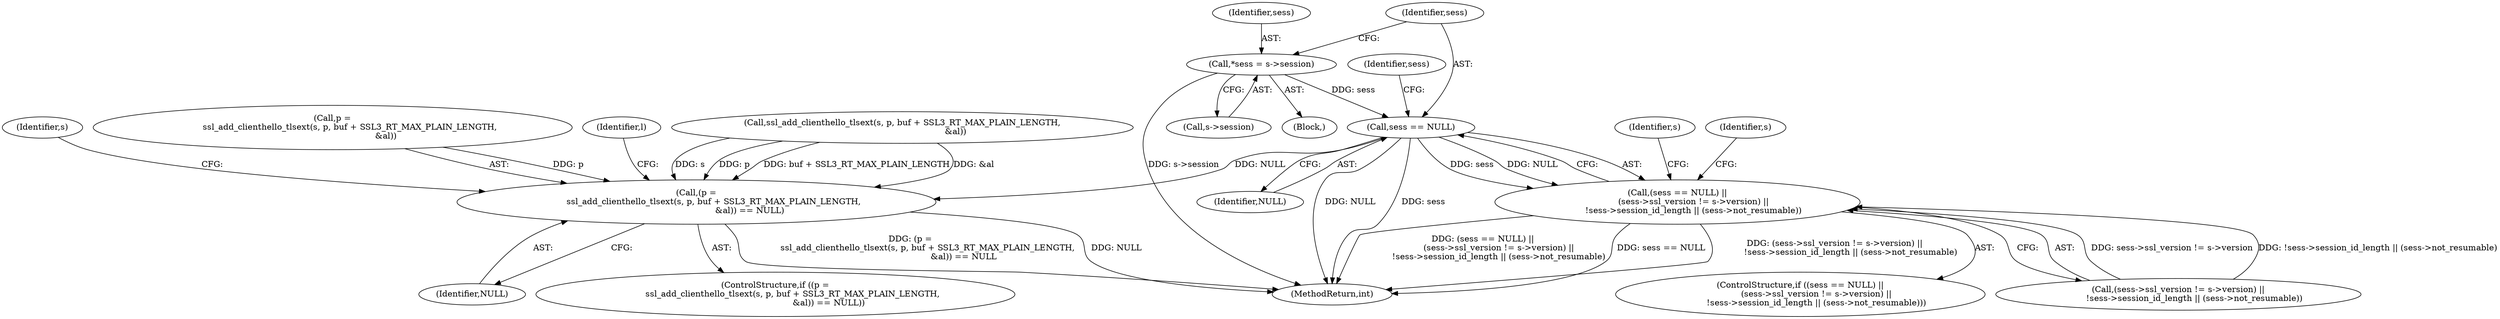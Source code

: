 digraph "0_openssl_e1b568dd2462f7cacf98f3d117936c34e2849a6b@pointer" {
"1000149" [label="(Call,*sess = s->session)"];
"1000156" [label="(Call,sess == NULL)"];
"1000155" [label="(Call,(sess == NULL) ||\n            (sess->ssl_version != s->version) ||\n            !sess->session_id_length || (sess->not_resumable))"];
"1000509" [label="(Call,(p =\n             ssl_add_clienthello_tlsext(s, p, buf + SSL3_RT_MAX_PLAIN_LENGTH,\n                                        &al)) == NULL)"];
"1000150" [label="(Identifier,sess)"];
"1000162" [label="(Identifier,sess)"];
"1000509" [label="(Call,(p =\n             ssl_add_clienthello_tlsext(s, p, buf + SSL3_RT_MAX_PLAIN_LENGTH,\n                                        &al)) == NULL)"];
"1000520" [label="(Identifier,NULL)"];
"1000159" [label="(Call,(sess->ssl_version != s->version) ||\n            !sess->session_id_length || (sess->not_resumable))"];
"1000179" [label="(Identifier,s)"];
"1000154" [label="(ControlStructure,if ((sess == NULL) ||\n            (sess->ssl_version != s->version) ||\n            !sess->session_id_length || (sess->not_resumable)))"];
"1000158" [label="(Identifier,NULL)"];
"1000531" [label="(Identifier,l)"];
"1000508" [label="(ControlStructure,if ((p =\n             ssl_add_clienthello_tlsext(s, p, buf + SSL3_RT_MAX_PLAIN_LENGTH,\n                                        &al)) == NULL))"];
"1000155" [label="(Call,(sess == NULL) ||\n            (sess->ssl_version != s->version) ||\n            !sess->session_id_length || (sess->not_resumable))"];
"1000512" [label="(Call,ssl_add_clienthello_tlsext(s, p, buf + SSL3_RT_MAX_PLAIN_LENGTH,\n                                        &al))"];
"1000147" [label="(Block,)"];
"1000186" [label="(Identifier,s)"];
"1000151" [label="(Call,s->session)"];
"1000551" [label="(MethodReturn,int)"];
"1000157" [label="(Identifier,sess)"];
"1000523" [label="(Identifier,s)"];
"1000149" [label="(Call,*sess = s->session)"];
"1000510" [label="(Call,p =\n             ssl_add_clienthello_tlsext(s, p, buf + SSL3_RT_MAX_PLAIN_LENGTH,\n                                        &al))"];
"1000156" [label="(Call,sess == NULL)"];
"1000149" -> "1000147"  [label="AST: "];
"1000149" -> "1000151"  [label="CFG: "];
"1000150" -> "1000149"  [label="AST: "];
"1000151" -> "1000149"  [label="AST: "];
"1000157" -> "1000149"  [label="CFG: "];
"1000149" -> "1000551"  [label="DDG: s->session"];
"1000149" -> "1000156"  [label="DDG: sess"];
"1000156" -> "1000155"  [label="AST: "];
"1000156" -> "1000158"  [label="CFG: "];
"1000157" -> "1000156"  [label="AST: "];
"1000158" -> "1000156"  [label="AST: "];
"1000162" -> "1000156"  [label="CFG: "];
"1000155" -> "1000156"  [label="CFG: "];
"1000156" -> "1000551"  [label="DDG: sess"];
"1000156" -> "1000551"  [label="DDG: NULL"];
"1000156" -> "1000155"  [label="DDG: sess"];
"1000156" -> "1000155"  [label="DDG: NULL"];
"1000156" -> "1000509"  [label="DDG: NULL"];
"1000155" -> "1000154"  [label="AST: "];
"1000155" -> "1000159"  [label="CFG: "];
"1000159" -> "1000155"  [label="AST: "];
"1000179" -> "1000155"  [label="CFG: "];
"1000186" -> "1000155"  [label="CFG: "];
"1000155" -> "1000551"  [label="DDG: (sess->ssl_version != s->version) ||\n            !sess->session_id_length || (sess->not_resumable)"];
"1000155" -> "1000551"  [label="DDG: (sess == NULL) ||\n            (sess->ssl_version != s->version) ||\n            !sess->session_id_length || (sess->not_resumable)"];
"1000155" -> "1000551"  [label="DDG: sess == NULL"];
"1000159" -> "1000155"  [label="DDG: sess->ssl_version != s->version"];
"1000159" -> "1000155"  [label="DDG: !sess->session_id_length || (sess->not_resumable)"];
"1000509" -> "1000508"  [label="AST: "];
"1000509" -> "1000520"  [label="CFG: "];
"1000510" -> "1000509"  [label="AST: "];
"1000520" -> "1000509"  [label="AST: "];
"1000523" -> "1000509"  [label="CFG: "];
"1000531" -> "1000509"  [label="CFG: "];
"1000509" -> "1000551"  [label="DDG: NULL"];
"1000509" -> "1000551"  [label="DDG: (p =\n             ssl_add_clienthello_tlsext(s, p, buf + SSL3_RT_MAX_PLAIN_LENGTH,\n                                        &al)) == NULL"];
"1000510" -> "1000509"  [label="DDG: p"];
"1000512" -> "1000509"  [label="DDG: s"];
"1000512" -> "1000509"  [label="DDG: p"];
"1000512" -> "1000509"  [label="DDG: buf + SSL3_RT_MAX_PLAIN_LENGTH"];
"1000512" -> "1000509"  [label="DDG: &al"];
}
